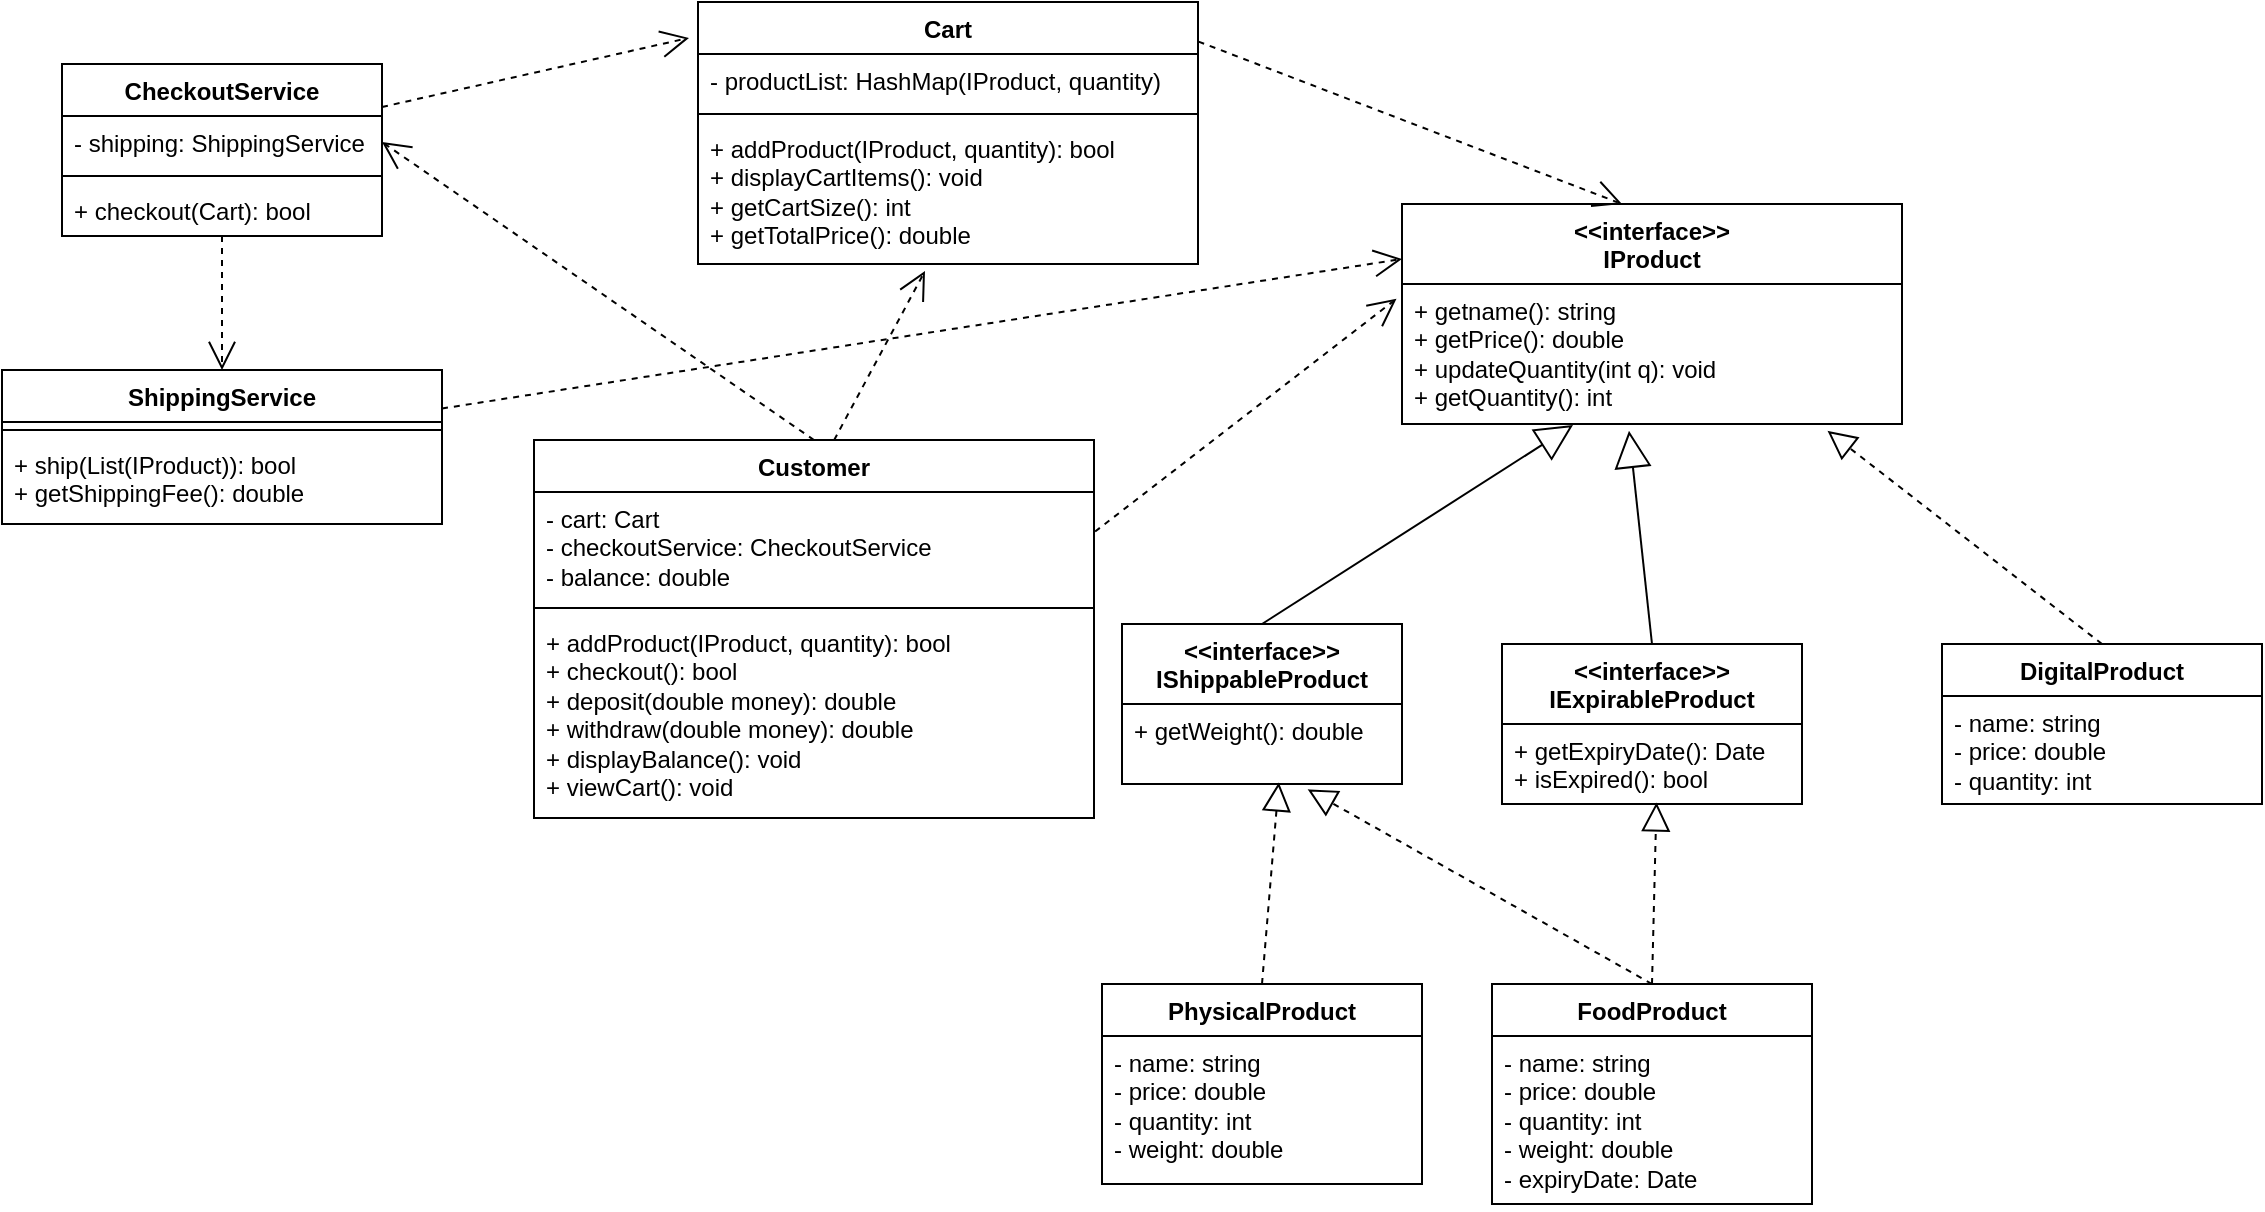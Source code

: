 <mxfile>
    <diagram id="7D_3XOsh7O59Okha5pBx" name="Page-1">
        <mxGraphModel dx="1475" dy="469" grid="0" gridSize="10" guides="1" tooltips="1" connect="1" arrows="1" fold="1" page="0" pageScale="1" pageWidth="850" pageHeight="1100" math="0" shadow="0">
            <root>
                <mxCell id="0"/>
                <mxCell id="1" parent="0"/>
                <mxCell id="25" value="&lt;div&gt;&amp;lt;&amp;lt;interface&amp;gt;&amp;gt;&lt;/div&gt;IExpirableProduct" style="swimlane;fontStyle=1;align=center;verticalAlign=top;childLayout=stackLayout;horizontal=1;startSize=40;horizontalStack=0;resizeParent=1;resizeParentMax=0;resizeLast=0;collapsible=1;marginBottom=0;whiteSpace=wrap;html=1;" parent="1" vertex="1">
                    <mxGeometry x="370" y="400" width="150" height="80" as="geometry"/>
                </mxCell>
                <mxCell id="28" value="&lt;div&gt;+ getExpiryDate(): Date&lt;/div&gt;&lt;div&gt;+ isExpired(): bool&lt;/div&gt;" style="text;strokeColor=none;fillColor=none;align=left;verticalAlign=top;spacingLeft=4;spacingRight=4;overflow=hidden;rotatable=0;points=[[0,0.5],[1,0.5]];portConstraint=eastwest;whiteSpace=wrap;html=1;" parent="25" vertex="1">
                    <mxGeometry y="40" width="150" height="40" as="geometry"/>
                </mxCell>
                <mxCell id="53" value="" style="group" parent="1" vertex="1" connectable="0">
                    <mxGeometry x="320" y="150" width="250" height="174" as="geometry"/>
                </mxCell>
                <mxCell id="16" value="&lt;div&gt;&amp;lt;&amp;lt;interface&amp;gt;&amp;gt;&lt;/div&gt;IProduct" style="swimlane;fontStyle=1;align=center;verticalAlign=top;childLayout=stackLayout;horizontal=1;startSize=40;horizontalStack=0;resizeParent=1;resizeParentMax=0;resizeLast=0;collapsible=1;marginBottom=0;whiteSpace=wrap;html=1;" parent="53" vertex="1">
                    <mxGeometry y="30" width="250" height="110" as="geometry">
                        <mxRectangle x="370.64" y="90" width="50" height="40" as="alternateBounds"/>
                    </mxGeometry>
                </mxCell>
                <mxCell id="19" value="&lt;div&gt;&lt;span style=&quot;background-color: transparent;&quot;&gt;+ getname(): string&lt;/span&gt;&lt;/div&gt;&lt;div&gt;&lt;span style=&quot;background-color: transparent;&quot;&gt;+ getPrice(): double&lt;/span&gt;&lt;/div&gt;&lt;div&gt;+ updateQuantity(int q): void&lt;/div&gt;&lt;div&gt;+ getQuantity(): int&amp;nbsp;&lt;/div&gt;" style="text;strokeColor=none;fillColor=none;align=left;verticalAlign=top;spacingLeft=4;spacingRight=4;overflow=hidden;rotatable=0;points=[[0,0.5],[1,0.5]];portConstraint=eastwest;whiteSpace=wrap;html=1;" parent="16" vertex="1">
                    <mxGeometry y="40" width="250" height="70" as="geometry"/>
                </mxCell>
                <mxCell id="56" value="" style="group" parent="1" vertex="1" connectable="0">
                    <mxGeometry x="180" y="360" width="160" height="110" as="geometry"/>
                </mxCell>
                <mxCell id="21" value="&lt;div&gt;&amp;lt;&amp;lt;interface&amp;gt;&amp;gt;&lt;/div&gt;IShippableProduct" style="swimlane;fontStyle=1;align=center;verticalAlign=top;childLayout=stackLayout;horizontal=1;startSize=40;horizontalStack=0;resizeParent=1;resizeParentMax=0;resizeLast=0;collapsible=1;marginBottom=0;whiteSpace=wrap;html=1;" parent="56" vertex="1">
                    <mxGeometry y="30" width="140" height="80" as="geometry"/>
                </mxCell>
                <mxCell id="24" value="&lt;div&gt;+ getWeight(): double&lt;/div&gt;" style="text;strokeColor=none;fillColor=none;align=left;verticalAlign=top;spacingLeft=4;spacingRight=4;overflow=hidden;rotatable=0;points=[[0,0.5],[1,0.5]];portConstraint=eastwest;whiteSpace=wrap;html=1;" parent="21" vertex="1">
                    <mxGeometry y="40" width="140" height="40" as="geometry"/>
                </mxCell>
                <mxCell id="59" value="" style="endArrow=block;endSize=16;endFill=0;html=1;exitX=0.5;exitY=0;exitDx=0;exitDy=0;entryX=0.342;entryY=1.008;entryDx=0;entryDy=0;entryPerimeter=0;" parent="1" source="21" target="19" edge="1">
                    <mxGeometry width="160" relative="1" as="geometry">
                        <mxPoint x="420" y="380" as="sourcePoint"/>
                        <mxPoint x="580" y="380" as="targetPoint"/>
                    </mxGeometry>
                </mxCell>
                <mxCell id="60" value="" style="endArrow=block;endSize=16;endFill=0;html=1;exitX=0.5;exitY=0;exitDx=0;exitDy=0;entryX=0.454;entryY=1.049;entryDx=0;entryDy=0;entryPerimeter=0;" parent="1" source="25" target="19" edge="1">
                    <mxGeometry width="160" relative="1" as="geometry">
                        <mxPoint x="340" y="414" as="sourcePoint"/>
                        <mxPoint x="425" y="352" as="targetPoint"/>
                    </mxGeometry>
                </mxCell>
                <mxCell id="61" value="" style="endArrow=block;dashed=1;endFill=0;endSize=12;html=1;exitX=0.5;exitY=0;exitDx=0;exitDy=0;entryX=0.851;entryY=1.049;entryDx=0;entryDy=0;entryPerimeter=0;" parent="1" source="62" target="19" edge="1">
                    <mxGeometry width="160" relative="1" as="geometry">
                        <mxPoint x="320" y="620" as="sourcePoint"/>
                        <mxPoint x="525" y="550" as="targetPoint"/>
                    </mxGeometry>
                </mxCell>
                <mxCell id="62" value="DigitalProduct" style="swimlane;fontStyle=1;align=center;verticalAlign=top;childLayout=stackLayout;horizontal=1;startSize=26;horizontalStack=0;resizeParent=1;resizeParentMax=0;resizeLast=0;collapsible=1;marginBottom=0;whiteSpace=wrap;html=1;" parent="1" vertex="1">
                    <mxGeometry x="590" y="400" width="160" height="80" as="geometry"/>
                </mxCell>
                <mxCell id="63" value="- name: string&lt;div&gt;- price: double&lt;/div&gt;&lt;div&gt;- quantity: int&lt;/div&gt;" style="text;strokeColor=none;fillColor=none;align=left;verticalAlign=top;spacingLeft=4;spacingRight=4;overflow=hidden;rotatable=0;points=[[0,0.5],[1,0.5]];portConstraint=eastwest;whiteSpace=wrap;html=1;" parent="62" vertex="1">
                    <mxGeometry y="26" width="160" height="54" as="geometry"/>
                </mxCell>
                <mxCell id="66" value="" style="endArrow=block;dashed=1;endFill=0;endSize=12;html=1;entryX=0.56;entryY=0.98;entryDx=0;entryDy=0;entryPerimeter=0;" parent="1" target="24" edge="1">
                    <mxGeometry width="160" relative="1" as="geometry">
                        <mxPoint x="250" y="570" as="sourcePoint"/>
                        <mxPoint x="254" y="480" as="targetPoint"/>
                    </mxGeometry>
                </mxCell>
                <mxCell id="67" value="PhysicalProduct" style="swimlane;fontStyle=1;align=center;verticalAlign=top;childLayout=stackLayout;horizontal=1;startSize=26;horizontalStack=0;resizeParent=1;resizeParentMax=0;resizeLast=0;collapsible=1;marginBottom=0;whiteSpace=wrap;html=1;" parent="1" vertex="1">
                    <mxGeometry x="170" y="570" width="160" height="100" as="geometry"/>
                </mxCell>
                <mxCell id="68" value="- name: string&lt;div&gt;- price: double&lt;/div&gt;&lt;div&gt;- quantity: int&lt;/div&gt;&lt;div&gt;- weight: double&lt;/div&gt;" style="text;strokeColor=none;fillColor=none;align=left;verticalAlign=top;spacingLeft=4;spacingRight=4;overflow=hidden;rotatable=0;points=[[0,0.5],[1,0.5]];portConstraint=eastwest;whiteSpace=wrap;html=1;" parent="67" vertex="1">
                    <mxGeometry y="26" width="160" height="74" as="geometry"/>
                </mxCell>
                <mxCell id="69" value="FoodProduct" style="swimlane;fontStyle=1;align=center;verticalAlign=top;childLayout=stackLayout;horizontal=1;startSize=26;horizontalStack=0;resizeParent=1;resizeParentMax=0;resizeLast=0;collapsible=1;marginBottom=0;whiteSpace=wrap;html=1;" parent="1" vertex="1">
                    <mxGeometry x="365" y="570" width="160" height="110" as="geometry"/>
                </mxCell>
                <mxCell id="70" value="- name: string&lt;div&gt;- price: double&lt;/div&gt;&lt;div&gt;- quantity: int&lt;/div&gt;&lt;div&gt;- weight: double&lt;/div&gt;&lt;div&gt;- expiryDate: Date&lt;/div&gt;" style="text;strokeColor=none;fillColor=none;align=left;verticalAlign=top;spacingLeft=4;spacingRight=4;overflow=hidden;rotatable=0;points=[[0,0.5],[1,0.5]];portConstraint=eastwest;whiteSpace=wrap;html=1;" parent="69" vertex="1">
                    <mxGeometry y="26" width="160" height="84" as="geometry"/>
                </mxCell>
                <mxCell id="71" value="" style="endArrow=block;dashed=1;endFill=0;endSize=12;html=1;entryX=0.515;entryY=0.98;entryDx=0;entryDy=0;entryPerimeter=0;exitX=0.5;exitY=0;exitDx=0;exitDy=0;" parent="1" source="69" target="28" edge="1">
                    <mxGeometry width="160" relative="1" as="geometry">
                        <mxPoint x="670" y="570" as="sourcePoint"/>
                        <mxPoint x="666" y="475" as="targetPoint"/>
                    </mxGeometry>
                </mxCell>
                <mxCell id="72" value="" style="endArrow=block;dashed=1;endFill=0;endSize=12;html=1;entryX=0.663;entryY=1.066;entryDx=0;entryDy=0;entryPerimeter=0;exitX=0.5;exitY=0;exitDx=0;exitDy=0;" parent="1" source="69" target="24" edge="1">
                    <mxGeometry width="160" relative="1" as="geometry">
                        <mxPoint x="680" y="580" as="sourcePoint"/>
                        <mxPoint x="676" y="485" as="targetPoint"/>
                    </mxGeometry>
                </mxCell>
                <mxCell id="77" value="Customer" style="swimlane;fontStyle=1;align=center;verticalAlign=top;childLayout=stackLayout;horizontal=1;startSize=26;horizontalStack=0;resizeParent=1;resizeParentMax=0;resizeLast=0;collapsible=1;marginBottom=0;whiteSpace=wrap;html=1;" parent="1" vertex="1">
                    <mxGeometry x="-114" y="298" width="280" height="189" as="geometry"/>
                </mxCell>
                <mxCell id="78" value="- cart: Cart&lt;div&gt;- checkoutService: CheckoutService&lt;/div&gt;&lt;div&gt;- balance: double&lt;/div&gt;" style="text;strokeColor=none;fillColor=none;align=left;verticalAlign=top;spacingLeft=4;spacingRight=4;overflow=hidden;rotatable=0;points=[[0,0.5],[1,0.5]];portConstraint=eastwest;whiteSpace=wrap;html=1;" parent="77" vertex="1">
                    <mxGeometry y="26" width="280" height="54" as="geometry"/>
                </mxCell>
                <mxCell id="79" value="" style="line;strokeWidth=1;fillColor=none;align=left;verticalAlign=middle;spacingTop=-1;spacingLeft=3;spacingRight=3;rotatable=0;labelPosition=right;points=[];portConstraint=eastwest;strokeColor=inherit;" parent="77" vertex="1">
                    <mxGeometry y="80" width="280" height="8" as="geometry"/>
                </mxCell>
                <mxCell id="80" value="+ addProduct(IProduct, quantity): bool&lt;div&gt;&lt;div&gt;+ checkout(): bool&lt;/div&gt;&lt;div&gt;+ deposit(double money): double&lt;/div&gt;&lt;div&gt;+ withdraw(double money): double&lt;/div&gt;&lt;/div&gt;&lt;div&gt;+ displayBalance(): void&lt;/div&gt;&lt;div&gt;+ viewCart(): void&lt;/div&gt;" style="text;strokeColor=none;fillColor=none;align=left;verticalAlign=top;spacingLeft=4;spacingRight=4;overflow=hidden;rotatable=0;points=[[0,0.5],[1,0.5]];portConstraint=eastwest;whiteSpace=wrap;html=1;" parent="77" vertex="1">
                    <mxGeometry y="88" width="280" height="101" as="geometry"/>
                </mxCell>
                <mxCell id="85" value="Cart" style="swimlane;fontStyle=1;align=center;verticalAlign=top;childLayout=stackLayout;horizontal=1;startSize=26;horizontalStack=0;resizeParent=1;resizeParentMax=0;resizeLast=0;collapsible=1;marginBottom=0;whiteSpace=wrap;html=1;" parent="1" vertex="1">
                    <mxGeometry x="-32" y="79" width="250" height="131" as="geometry"/>
                </mxCell>
                <mxCell id="86" value="- productList: HashMap(IProduct, quantity)&lt;div&gt;&lt;br&gt;&lt;/div&gt;" style="text;strokeColor=none;fillColor=none;align=left;verticalAlign=top;spacingLeft=4;spacingRight=4;overflow=hidden;rotatable=0;points=[[0,0.5],[1,0.5]];portConstraint=eastwest;whiteSpace=wrap;html=1;" parent="85" vertex="1">
                    <mxGeometry y="26" width="250" height="26" as="geometry"/>
                </mxCell>
                <mxCell id="87" value="" style="line;strokeWidth=1;fillColor=none;align=left;verticalAlign=middle;spacingTop=-1;spacingLeft=3;spacingRight=3;rotatable=0;labelPosition=right;points=[];portConstraint=eastwest;strokeColor=inherit;" parent="85" vertex="1">
                    <mxGeometry y="52" width="250" height="8" as="geometry"/>
                </mxCell>
                <mxCell id="88" value="+ addProduct(IProduct, quantity): bool&lt;div&gt;+ displayCartItems(): void&lt;/div&gt;&lt;div&gt;+ getCartSize(): int&lt;/div&gt;&lt;div&gt;+ getTotalPrice(): double&lt;/div&gt;" style="text;strokeColor=none;fillColor=none;align=left;verticalAlign=top;spacingLeft=4;spacingRight=4;overflow=hidden;rotatable=0;points=[[0,0.5],[1,0.5]];portConstraint=eastwest;whiteSpace=wrap;html=1;" parent="85" vertex="1">
                    <mxGeometry y="60" width="250" height="71" as="geometry"/>
                </mxCell>
                <mxCell id="89" value="CheckoutService" style="swimlane;fontStyle=1;align=center;verticalAlign=top;childLayout=stackLayout;horizontal=1;startSize=26;horizontalStack=0;resizeParent=1;resizeParentMax=0;resizeLast=0;collapsible=1;marginBottom=0;whiteSpace=wrap;html=1;" parent="1" vertex="1">
                    <mxGeometry x="-350" y="110" width="160" height="86" as="geometry"/>
                </mxCell>
                <mxCell id="90" value="- shipping: ShippingService" style="text;strokeColor=none;fillColor=none;align=left;verticalAlign=top;spacingLeft=4;spacingRight=4;overflow=hidden;rotatable=0;points=[[0,0.5],[1,0.5]];portConstraint=eastwest;whiteSpace=wrap;html=1;" parent="89" vertex="1">
                    <mxGeometry y="26" width="160" height="26" as="geometry"/>
                </mxCell>
                <mxCell id="91" value="" style="line;strokeWidth=1;fillColor=none;align=left;verticalAlign=middle;spacingTop=-1;spacingLeft=3;spacingRight=3;rotatable=0;labelPosition=right;points=[];portConstraint=eastwest;strokeColor=inherit;" parent="89" vertex="1">
                    <mxGeometry y="52" width="160" height="8" as="geometry"/>
                </mxCell>
                <mxCell id="92" value="+ checkout(Cart): bool" style="text;strokeColor=none;fillColor=none;align=left;verticalAlign=top;spacingLeft=4;spacingRight=4;overflow=hidden;rotatable=0;points=[[0,0.5],[1,0.5]];portConstraint=eastwest;whiteSpace=wrap;html=1;" parent="89" vertex="1">
                    <mxGeometry y="60" width="160" height="26" as="geometry"/>
                </mxCell>
                <mxCell id="93" value="" style="endArrow=open;endSize=12;dashed=1;html=1;exitX=1.001;exitY=0.151;exitDx=0;exitDy=0;exitPerimeter=0;" parent="1" source="85" edge="1">
                    <mxGeometry width="160" relative="1" as="geometry">
                        <mxPoint x="150" y="250" as="sourcePoint"/>
                        <mxPoint x="430" y="180" as="targetPoint"/>
                    </mxGeometry>
                </mxCell>
                <mxCell id="94" value="" style="endArrow=open;endSize=12;dashed=1;html=1;exitX=0.536;exitY=0;exitDx=0;exitDy=0;exitPerimeter=0;entryX=0.454;entryY=1.049;entryDx=0;entryDy=0;entryPerimeter=0;" parent="1" source="77" target="88" edge="1">
                    <mxGeometry width="160" relative="1" as="geometry">
                        <mxPoint x="40" y="210" as="sourcePoint"/>
                        <mxPoint x="200" y="210" as="targetPoint"/>
                    </mxGeometry>
                </mxCell>
                <mxCell id="95" value="" style="endArrow=open;endSize=12;dashed=1;html=1;exitX=0.5;exitY=0;exitDx=0;exitDy=0;entryX=1;entryY=0.5;entryDx=0;entryDy=0;" parent="1" source="77" target="90" edge="1">
                    <mxGeometry width="160" relative="1" as="geometry">
                        <mxPoint x="-160" y="210" as="sourcePoint"/>
                        <mxPoint y="210" as="targetPoint"/>
                    </mxGeometry>
                </mxCell>
                <mxCell id="96" value="" style="endArrow=open;endSize=12;dashed=1;html=1;exitX=1;exitY=0.25;exitDx=0;exitDy=0;entryX=-0.018;entryY=0.137;entryDx=0;entryDy=0;entryPerimeter=0;" parent="1" source="89" target="85" edge="1">
                    <mxGeometry width="160" relative="1" as="geometry">
                        <mxPoint x="-160" y="210" as="sourcePoint"/>
                        <mxPoint y="210" as="targetPoint"/>
                    </mxGeometry>
                </mxCell>
                <mxCell id="106" value="ShippingService" style="swimlane;fontStyle=1;align=center;verticalAlign=top;childLayout=stackLayout;horizontal=1;startSize=26;horizontalStack=0;resizeParent=1;resizeParentMax=0;resizeLast=0;collapsible=1;marginBottom=0;whiteSpace=wrap;html=1;" parent="1" vertex="1">
                    <mxGeometry x="-380" y="263" width="220" height="77" as="geometry"/>
                </mxCell>
                <object label="" shippingFee="" id="108">
                    <mxCell style="line;strokeWidth=1;fillColor=none;align=left;verticalAlign=middle;spacingTop=-1;spacingLeft=3;spacingRight=3;rotatable=0;labelPosition=right;points=[];portConstraint=eastwest;strokeColor=inherit;" parent="106" vertex="1">
                        <mxGeometry y="26" width="220" height="8" as="geometry"/>
                    </mxCell>
                </object>
                <mxCell id="109" value="+ ship(List(IProduct)): bool&lt;div&gt;+ getShippingFee(): double&lt;/div&gt;" style="text;strokeColor=none;fillColor=none;align=left;verticalAlign=top;spacingLeft=4;spacingRight=4;overflow=hidden;rotatable=0;points=[[0,0.5],[1,0.5]];portConstraint=eastwest;whiteSpace=wrap;html=1;" parent="106" vertex="1">
                    <mxGeometry y="34" width="220" height="43" as="geometry"/>
                </mxCell>
                <mxCell id="110" value="" style="endArrow=open;endSize=12;dashed=1;html=1;exitX=0.5;exitY=1;exitDx=0;exitDy=0;entryX=0.5;entryY=0;entryDx=0;entryDy=0;" parent="1" source="89" target="106" edge="1">
                    <mxGeometry width="160" relative="1" as="geometry">
                        <mxPoint x="10" y="350" as="sourcePoint"/>
                        <mxPoint x="170" y="350" as="targetPoint"/>
                    </mxGeometry>
                </mxCell>
                <mxCell id="111" value="" style="endArrow=open;endSize=12;dashed=1;html=1;exitX=1.002;exitY=0.366;exitDx=0;exitDy=0;exitPerimeter=0;entryX=-0.011;entryY=0.105;entryDx=0;entryDy=0;entryPerimeter=0;" edge="1" parent="1" source="78" target="19">
                    <mxGeometry width="160" relative="1" as="geometry">
                        <mxPoint x="134" y="313" as="sourcePoint"/>
                        <mxPoint x="256" y="275" as="targetPoint"/>
                    </mxGeometry>
                </mxCell>
                <mxCell id="112" value="" style="endArrow=open;endSize=12;dashed=1;html=1;exitX=1;exitY=0.25;exitDx=0;exitDy=0;entryX=0;entryY=0.25;entryDx=0;entryDy=0;" edge="1" parent="1" source="106" target="16">
                    <mxGeometry width="160" relative="1" as="geometry">
                        <mxPoint x="-260" y="206" as="sourcePoint"/>
                        <mxPoint x="-260" y="273" as="targetPoint"/>
                    </mxGeometry>
                </mxCell>
            </root>
        </mxGraphModel>
    </diagram>
</mxfile>